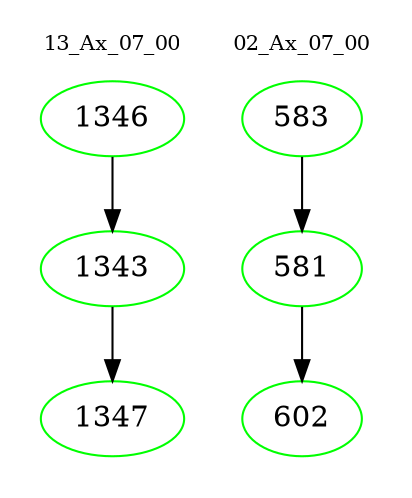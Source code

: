 digraph{
subgraph cluster_0 {
color = white
label = "13_Ax_07_00";
fontsize=10;
T0_1346 [label="1346", color="green"]
T0_1346 -> T0_1343 [color="black"]
T0_1343 [label="1343", color="green"]
T0_1343 -> T0_1347 [color="black"]
T0_1347 [label="1347", color="green"]
}
subgraph cluster_1 {
color = white
label = "02_Ax_07_00";
fontsize=10;
T1_583 [label="583", color="green"]
T1_583 -> T1_581 [color="black"]
T1_581 [label="581", color="green"]
T1_581 -> T1_602 [color="black"]
T1_602 [label="602", color="green"]
}
}
